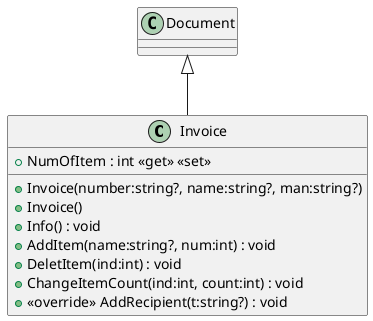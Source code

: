@startuml
class Invoice {
    + NumOfItem : int <<get>> <<set>>
    + Invoice(number:string?, name:string?, man:string?)
    + Invoice()
    + Info() : void
    + AddItem(name:string?, num:int) : void
    + DeletItem(ind:int) : void
    + ChangeItemCount(ind:int, count:int) : void
    + <<override>> AddRecipient(t:string?) : void
}
Document <|-- Invoice
@enduml

